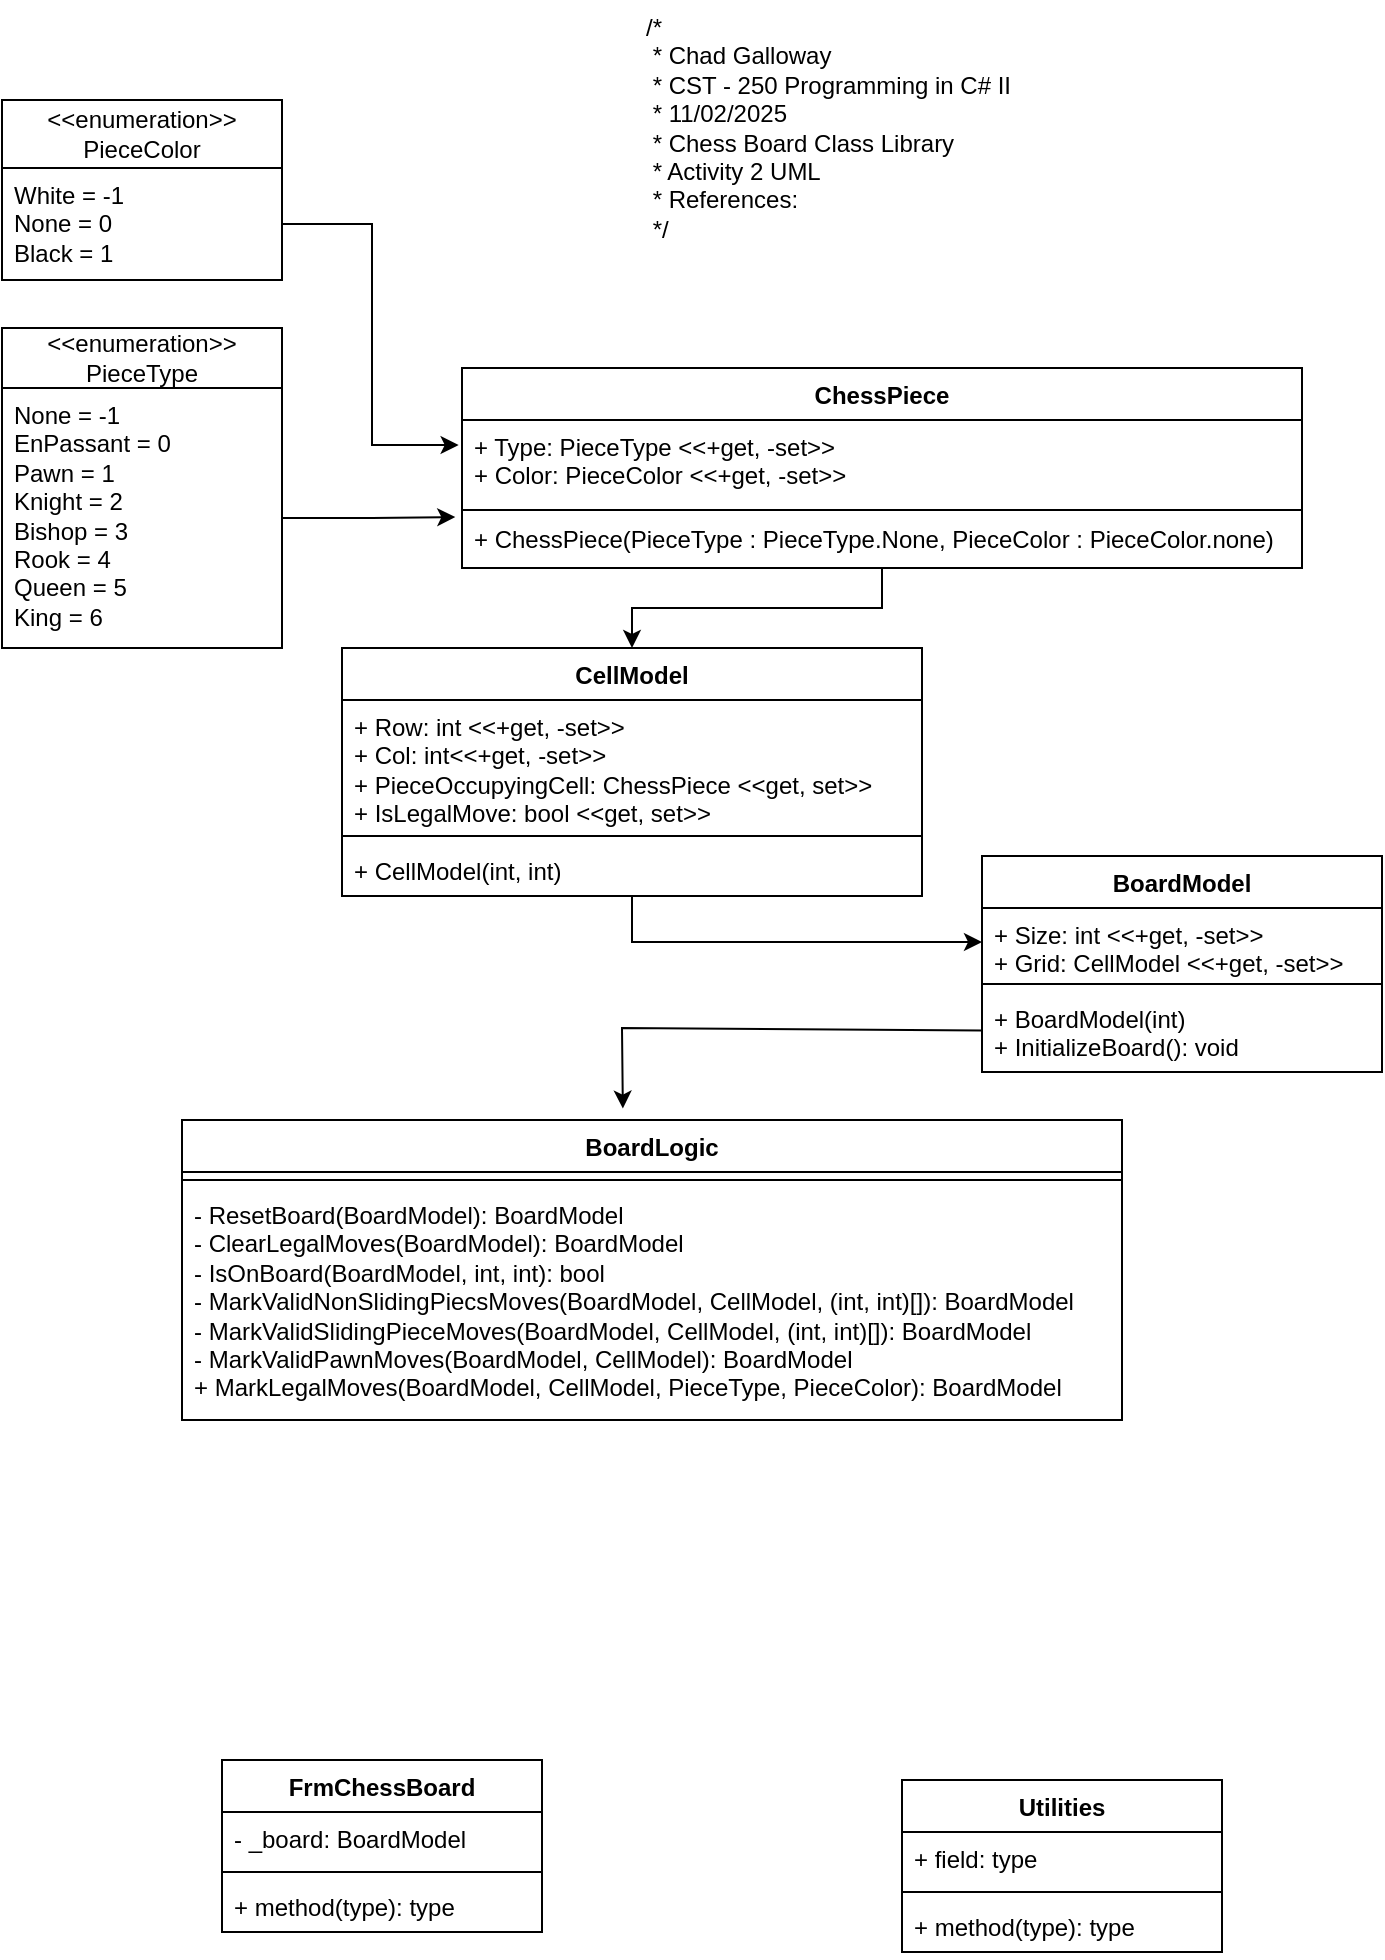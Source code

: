 <mxfile version="28.2.8">
  <diagram name="Page-1" id="tsHHCG1otfEHiUiGUumg">
    <mxGraphModel dx="1426" dy="743" grid="1" gridSize="10" guides="1" tooltips="1" connect="1" arrows="1" fold="1" page="1" pageScale="1" pageWidth="850" pageHeight="1100" math="0" shadow="0">
      <root>
        <mxCell id="0" />
        <mxCell id="1" parent="0" />
        <mxCell id="hlYQWEDlFGostlsgLX7R-3" style="edgeStyle=orthogonalEdgeStyle;rounded=0;orthogonalLoop=1;jettySize=auto;html=1;entryX=0;entryY=0.5;entryDx=0;entryDy=0;" edge="1" parent="1" source="fw58HAAdcJAM5Pez11N_-1" target="fw58HAAdcJAM5Pez11N_-6">
          <mxGeometry relative="1" as="geometry" />
        </mxCell>
        <mxCell id="fw58HAAdcJAM5Pez11N_-1" value="CellModel" style="swimlane;fontStyle=1;align=center;verticalAlign=top;childLayout=stackLayout;horizontal=1;startSize=26;horizontalStack=0;resizeParent=1;resizeParentMax=0;resizeLast=0;collapsible=1;marginBottom=0;whiteSpace=wrap;html=1;" parent="1" vertex="1">
          <mxGeometry x="240" y="364" width="290" height="124" as="geometry" />
        </mxCell>
        <mxCell id="fw58HAAdcJAM5Pez11N_-2" value="+ Row: int &amp;lt;&amp;lt;+get, -set&amp;gt;&amp;gt;&lt;div&gt;+ Col: int&amp;lt;&amp;lt;+get, -set&amp;gt;&amp;gt;&lt;/div&gt;&lt;div&gt;+ PieceOccupyingCell: ChessPiece &amp;lt;&amp;lt;get, set&amp;gt;&amp;gt;&lt;/div&gt;&lt;div&gt;+ IsLegalMove: bool &amp;lt;&amp;lt;get, set&amp;gt;&amp;gt;&lt;/div&gt;" style="text;strokeColor=none;fillColor=none;align=left;verticalAlign=top;spacingLeft=4;spacingRight=4;overflow=hidden;rotatable=0;points=[[0,0.5],[1,0.5]];portConstraint=eastwest;whiteSpace=wrap;html=1;" parent="fw58HAAdcJAM5Pez11N_-1" vertex="1">
          <mxGeometry y="26" width="290" height="64" as="geometry" />
        </mxCell>
        <mxCell id="fw58HAAdcJAM5Pez11N_-3" value="" style="line;strokeWidth=1;fillColor=none;align=left;verticalAlign=middle;spacingTop=-1;spacingLeft=3;spacingRight=3;rotatable=0;labelPosition=right;points=[];portConstraint=eastwest;strokeColor=inherit;" parent="fw58HAAdcJAM5Pez11N_-1" vertex="1">
          <mxGeometry y="90" width="290" height="8" as="geometry" />
        </mxCell>
        <mxCell id="fw58HAAdcJAM5Pez11N_-4" value="+ CellModel(int, int)" style="text;strokeColor=none;fillColor=none;align=left;verticalAlign=top;spacingLeft=4;spacingRight=4;overflow=hidden;rotatable=0;points=[[0,0.5],[1,0.5]];portConstraint=eastwest;whiteSpace=wrap;html=1;" parent="fw58HAAdcJAM5Pez11N_-1" vertex="1">
          <mxGeometry y="98" width="290" height="26" as="geometry" />
        </mxCell>
        <mxCell id="fw58HAAdcJAM5Pez11N_-5" value="BoardModel" style="swimlane;fontStyle=1;align=center;verticalAlign=top;childLayout=stackLayout;horizontal=1;startSize=26;horizontalStack=0;resizeParent=1;resizeParentMax=0;resizeLast=0;collapsible=1;marginBottom=0;whiteSpace=wrap;html=1;" parent="1" vertex="1">
          <mxGeometry x="560" y="468" width="200" height="108" as="geometry" />
        </mxCell>
        <mxCell id="fw58HAAdcJAM5Pez11N_-6" value="+ Size: int &amp;lt;&amp;lt;+get, -set&amp;gt;&amp;gt;&lt;div&gt;+ Grid: CellModel &amp;lt;&amp;lt;+get, -set&amp;gt;&amp;gt;&lt;/div&gt;" style="text;strokeColor=none;fillColor=none;align=left;verticalAlign=top;spacingLeft=4;spacingRight=4;overflow=hidden;rotatable=0;points=[[0,0.5],[1,0.5]];portConstraint=eastwest;whiteSpace=wrap;html=1;" parent="fw58HAAdcJAM5Pez11N_-5" vertex="1">
          <mxGeometry y="26" width="200" height="34" as="geometry" />
        </mxCell>
        <mxCell id="fw58HAAdcJAM5Pez11N_-7" value="" style="line;strokeWidth=1;fillColor=none;align=left;verticalAlign=middle;spacingTop=-1;spacingLeft=3;spacingRight=3;rotatable=0;labelPosition=right;points=[];portConstraint=eastwest;strokeColor=inherit;" parent="fw58HAAdcJAM5Pez11N_-5" vertex="1">
          <mxGeometry y="60" width="200" height="8" as="geometry" />
        </mxCell>
        <mxCell id="fw58HAAdcJAM5Pez11N_-8" value="+ BoardModel(int)&lt;div&gt;+ InitializeBoard(): void&lt;/div&gt;" style="text;strokeColor=none;fillColor=none;align=left;verticalAlign=top;spacingLeft=4;spacingRight=4;overflow=hidden;rotatable=0;points=[[0,0.5],[1,0.5]];portConstraint=eastwest;whiteSpace=wrap;html=1;" parent="fw58HAAdcJAM5Pez11N_-5" vertex="1">
          <mxGeometry y="68" width="200" height="40" as="geometry" />
        </mxCell>
        <mxCell id="fw58HAAdcJAM5Pez11N_-9" value="BoardLogic" style="swimlane;fontStyle=1;align=center;verticalAlign=top;childLayout=stackLayout;horizontal=1;startSize=26;horizontalStack=0;resizeParent=1;resizeParentMax=0;resizeLast=0;collapsible=1;marginBottom=0;whiteSpace=wrap;html=1;" parent="1" vertex="1">
          <mxGeometry x="160" y="600" width="470" height="150" as="geometry" />
        </mxCell>
        <mxCell id="fw58HAAdcJAM5Pez11N_-11" value="" style="line;strokeWidth=1;fillColor=none;align=left;verticalAlign=middle;spacingTop=-1;spacingLeft=3;spacingRight=3;rotatable=0;labelPosition=right;points=[];portConstraint=eastwest;strokeColor=inherit;" parent="fw58HAAdcJAM5Pez11N_-9" vertex="1">
          <mxGeometry y="26" width="470" height="8" as="geometry" />
        </mxCell>
        <mxCell id="fw58HAAdcJAM5Pez11N_-12" value="- ResetBoard(BoardModel): BoardModel&lt;div&gt;- ClearLegalMoves(BoardModel): BoardModel&lt;br&gt;&lt;div&gt;- IsOnBoard(BoardModel, int, int): bool&lt;/div&gt;&lt;div&gt;- MarkValidNonSlidingPiecsMoves(BoardModel, CellModel, (int, int)[]): BoardModel&lt;/div&gt;&lt;div&gt;- MarkValidSlidingPieceMoves(&lt;span style=&quot;background-color: transparent; color: light-dark(rgb(0, 0, 0), rgb(255, 255, 255));&quot;&gt;BoardModel, CellModel, (int, int)[]): BoardModel&lt;/span&gt;&lt;/div&gt;&lt;div&gt;- MarkValidPawnMoves(BoardModel, CellModel): BoardModel&lt;/div&gt;&lt;div&gt;+ MarkLegalMoves(BoardModel, CellModel, PieceType, PieceColor): BoardModel&lt;/div&gt;&lt;div&gt;&lt;br&gt;&lt;/div&gt;&lt;/div&gt;" style="text;strokeColor=none;fillColor=none;align=left;verticalAlign=top;spacingLeft=4;spacingRight=4;overflow=hidden;rotatable=0;points=[[0,0.5],[1,0.5]];portConstraint=eastwest;whiteSpace=wrap;html=1;" parent="fw58HAAdcJAM5Pez11N_-9" vertex="1">
          <mxGeometry y="34" width="470" height="116" as="geometry" />
        </mxCell>
        <mxCell id="fw58HAAdcJAM5Pez11N_-13" value="Utilities" style="swimlane;fontStyle=1;align=center;verticalAlign=top;childLayout=stackLayout;horizontal=1;startSize=26;horizontalStack=0;resizeParent=1;resizeParentMax=0;resizeLast=0;collapsible=1;marginBottom=0;whiteSpace=wrap;html=1;" parent="1" vertex="1">
          <mxGeometry x="520" y="930" width="160" height="86" as="geometry" />
        </mxCell>
        <mxCell id="fw58HAAdcJAM5Pez11N_-14" value="+ field: type" style="text;strokeColor=none;fillColor=none;align=left;verticalAlign=top;spacingLeft=4;spacingRight=4;overflow=hidden;rotatable=0;points=[[0,0.5],[1,0.5]];portConstraint=eastwest;whiteSpace=wrap;html=1;" parent="fw58HAAdcJAM5Pez11N_-13" vertex="1">
          <mxGeometry y="26" width="160" height="26" as="geometry" />
        </mxCell>
        <mxCell id="fw58HAAdcJAM5Pez11N_-15" value="" style="line;strokeWidth=1;fillColor=none;align=left;verticalAlign=middle;spacingTop=-1;spacingLeft=3;spacingRight=3;rotatable=0;labelPosition=right;points=[];portConstraint=eastwest;strokeColor=inherit;" parent="fw58HAAdcJAM5Pez11N_-13" vertex="1">
          <mxGeometry y="52" width="160" height="8" as="geometry" />
        </mxCell>
        <mxCell id="fw58HAAdcJAM5Pez11N_-16" value="+ method(type): type" style="text;strokeColor=none;fillColor=none;align=left;verticalAlign=top;spacingLeft=4;spacingRight=4;overflow=hidden;rotatable=0;points=[[0,0.5],[1,0.5]];portConstraint=eastwest;whiteSpace=wrap;html=1;" parent="fw58HAAdcJAM5Pez11N_-13" vertex="1">
          <mxGeometry y="60" width="160" height="26" as="geometry" />
        </mxCell>
        <mxCell id="fw58HAAdcJAM5Pez11N_-17" value="FrmChessBoard" style="swimlane;fontStyle=1;align=center;verticalAlign=top;childLayout=stackLayout;horizontal=1;startSize=26;horizontalStack=0;resizeParent=1;resizeParentMax=0;resizeLast=0;collapsible=1;marginBottom=0;whiteSpace=wrap;html=1;" parent="1" vertex="1">
          <mxGeometry x="180" y="920" width="160" height="86" as="geometry" />
        </mxCell>
        <mxCell id="fw58HAAdcJAM5Pez11N_-18" value="- _board: BoardModel" style="text;strokeColor=none;fillColor=none;align=left;verticalAlign=top;spacingLeft=4;spacingRight=4;overflow=hidden;rotatable=0;points=[[0,0.5],[1,0.5]];portConstraint=eastwest;whiteSpace=wrap;html=1;" parent="fw58HAAdcJAM5Pez11N_-17" vertex="1">
          <mxGeometry y="26" width="160" height="26" as="geometry" />
        </mxCell>
        <mxCell id="fw58HAAdcJAM5Pez11N_-19" value="" style="line;strokeWidth=1;fillColor=none;align=left;verticalAlign=middle;spacingTop=-1;spacingLeft=3;spacingRight=3;rotatable=0;labelPosition=right;points=[];portConstraint=eastwest;strokeColor=inherit;" parent="fw58HAAdcJAM5Pez11N_-17" vertex="1">
          <mxGeometry y="52" width="160" height="8" as="geometry" />
        </mxCell>
        <mxCell id="fw58HAAdcJAM5Pez11N_-20" value="+ method(type): type" style="text;strokeColor=none;fillColor=none;align=left;verticalAlign=top;spacingLeft=4;spacingRight=4;overflow=hidden;rotatable=0;points=[[0,0.5],[1,0.5]];portConstraint=eastwest;whiteSpace=wrap;html=1;" parent="fw58HAAdcJAM5Pez11N_-17" vertex="1">
          <mxGeometry y="60" width="160" height="26" as="geometry" />
        </mxCell>
        <mxCell id="fw58HAAdcJAM5Pez11N_-30" value="/*&#xa; * Chad Galloway&#xa; * CST - 250 Programming in C# II&#xa; * 11/02/2025&#xa; * Chess Board Class Library&#xa; * Activity 2 UML&#xa; * References:&#xa; */" style="text;whiteSpace=wrap;" parent="1" vertex="1">
          <mxGeometry x="390" y="40" width="220" height="140" as="geometry" />
        </mxCell>
        <mxCell id="hlYQWEDlFGostlsgLX7R-5" value="" style="endArrow=classic;html=1;rounded=0;entryX=0.469;entryY=-0.038;entryDx=0;entryDy=0;entryPerimeter=0;" edge="1" parent="1" source="fw58HAAdcJAM5Pez11N_-8" target="fw58HAAdcJAM5Pez11N_-9">
          <mxGeometry width="50" height="50" relative="1" as="geometry">
            <mxPoint x="480" y="552" as="sourcePoint" />
            <mxPoint x="580" y="542" as="targetPoint" />
            <Array as="points">
              <mxPoint x="380" y="554" />
            </Array>
          </mxGeometry>
        </mxCell>
        <mxCell id="hlYQWEDlFGostlsgLX7R-22" style="edgeStyle=orthogonalEdgeStyle;rounded=0;orthogonalLoop=1;jettySize=auto;html=1;" edge="1" parent="1" source="hlYQWEDlFGostlsgLX7R-6" target="fw58HAAdcJAM5Pez11N_-1">
          <mxGeometry relative="1" as="geometry" />
        </mxCell>
        <mxCell id="hlYQWEDlFGostlsgLX7R-6" value="ChessPiece" style="swimlane;fontStyle=1;align=center;verticalAlign=top;childLayout=stackLayout;horizontal=1;startSize=26;horizontalStack=0;resizeParent=1;resizeParentMax=0;resizeLast=0;collapsible=1;marginBottom=0;whiteSpace=wrap;html=1;" vertex="1" parent="1">
          <mxGeometry x="300" y="224" width="420" height="100" as="geometry" />
        </mxCell>
        <mxCell id="hlYQWEDlFGostlsgLX7R-7" value="+ Type: PieceType &amp;lt;&amp;lt;+get, -set&amp;gt;&amp;gt;&lt;div&gt;+ Color: PieceColor &amp;lt;&amp;lt;+get, -set&amp;gt;&amp;gt;&lt;/div&gt;" style="text;strokeColor=none;fillColor=none;align=left;verticalAlign=top;spacingLeft=4;spacingRight=4;overflow=hidden;rotatable=0;points=[[0,0.5],[1,0.5]];portConstraint=eastwest;whiteSpace=wrap;html=1;" vertex="1" parent="hlYQWEDlFGostlsgLX7R-6">
          <mxGeometry y="26" width="420" height="44" as="geometry" />
        </mxCell>
        <mxCell id="hlYQWEDlFGostlsgLX7R-8" value="" style="line;strokeWidth=1;fillColor=none;align=left;verticalAlign=middle;spacingTop=-1;spacingLeft=3;spacingRight=3;rotatable=0;labelPosition=right;points=[];portConstraint=eastwest;strokeColor=inherit;" vertex="1" parent="hlYQWEDlFGostlsgLX7R-6">
          <mxGeometry y="70" width="420" height="2" as="geometry" />
        </mxCell>
        <mxCell id="hlYQWEDlFGostlsgLX7R-18" value="+ ChessPiece(PieceType : PieceType.None, PieceColor : PieceColor.none)" style="text;strokeColor=none;fillColor=none;align=left;verticalAlign=top;spacingLeft=4;spacingRight=4;overflow=hidden;rotatable=0;points=[[0,0.5],[1,0.5]];portConstraint=eastwest;whiteSpace=wrap;html=1;" vertex="1" parent="hlYQWEDlFGostlsgLX7R-6">
          <mxGeometry y="72" width="420" height="28" as="geometry" />
        </mxCell>
        <mxCell id="hlYQWEDlFGostlsgLX7R-10" value="&lt;div&gt;&amp;lt;&amp;lt;enumeration&amp;gt;&amp;gt;&lt;/div&gt;PieceColor" style="swimlane;fontStyle=0;childLayout=stackLayout;horizontal=1;startSize=34;fillColor=none;horizontalStack=0;resizeParent=1;resizeParentMax=0;resizeLast=0;collapsible=1;marginBottom=0;whiteSpace=wrap;html=1;" vertex="1" parent="1">
          <mxGeometry x="70" y="90" width="140" height="90" as="geometry" />
        </mxCell>
        <mxCell id="hlYQWEDlFGostlsgLX7R-13" value="White = -1&lt;div&gt;None = 0&lt;/div&gt;&lt;div&gt;Black = 1&lt;/div&gt;" style="text;strokeColor=none;fillColor=none;align=left;verticalAlign=top;spacingLeft=4;spacingRight=4;overflow=hidden;rotatable=0;points=[[0,0.5],[1,0.5]];portConstraint=eastwest;whiteSpace=wrap;html=1;" vertex="1" parent="hlYQWEDlFGostlsgLX7R-10">
          <mxGeometry y="34" width="140" height="56" as="geometry" />
        </mxCell>
        <mxCell id="hlYQWEDlFGostlsgLX7R-14" value="&lt;div&gt;&amp;lt;&amp;lt;enumeration&amp;gt;&amp;gt;&lt;/div&gt;PieceType" style="swimlane;fontStyle=0;childLayout=stackLayout;horizontal=1;startSize=30;fillColor=none;horizontalStack=0;resizeParent=1;resizeParentMax=0;resizeLast=0;collapsible=1;marginBottom=0;whiteSpace=wrap;html=1;" vertex="1" parent="1">
          <mxGeometry x="70" y="204" width="140" height="160" as="geometry" />
        </mxCell>
        <mxCell id="hlYQWEDlFGostlsgLX7R-17" value="None = -1&lt;div&gt;EnPassant = 0&lt;/div&gt;&lt;div&gt;Pawn = 1&lt;/div&gt;&lt;div&gt;Knight = 2&lt;/div&gt;&lt;div&gt;Bishop = 3&lt;/div&gt;&lt;div&gt;Rook = 4&lt;/div&gt;&lt;div&gt;Queen = 5&lt;/div&gt;&lt;div&gt;King = 6&lt;/div&gt;" style="text;strokeColor=none;fillColor=none;align=left;verticalAlign=top;spacingLeft=4;spacingRight=4;overflow=hidden;rotatable=0;points=[[0,0.5],[1,0.5]];portConstraint=eastwest;whiteSpace=wrap;html=1;" vertex="1" parent="hlYQWEDlFGostlsgLX7R-14">
          <mxGeometry y="30" width="140" height="130" as="geometry" />
        </mxCell>
        <mxCell id="hlYQWEDlFGostlsgLX7R-19" style="edgeStyle=orthogonalEdgeStyle;rounded=0;orthogonalLoop=1;jettySize=auto;html=1;entryX=-0.008;entryY=0.089;entryDx=0;entryDy=0;entryPerimeter=0;" edge="1" parent="1" source="hlYQWEDlFGostlsgLX7R-17" target="hlYQWEDlFGostlsgLX7R-18">
          <mxGeometry relative="1" as="geometry" />
        </mxCell>
        <mxCell id="hlYQWEDlFGostlsgLX7R-20" style="edgeStyle=orthogonalEdgeStyle;rounded=0;orthogonalLoop=1;jettySize=auto;html=1;exitX=1;exitY=0.5;exitDx=0;exitDy=0;entryX=-0.004;entryY=0.284;entryDx=0;entryDy=0;entryPerimeter=0;" edge="1" parent="1" source="hlYQWEDlFGostlsgLX7R-13" target="hlYQWEDlFGostlsgLX7R-7">
          <mxGeometry relative="1" as="geometry" />
        </mxCell>
      </root>
    </mxGraphModel>
  </diagram>
</mxfile>

